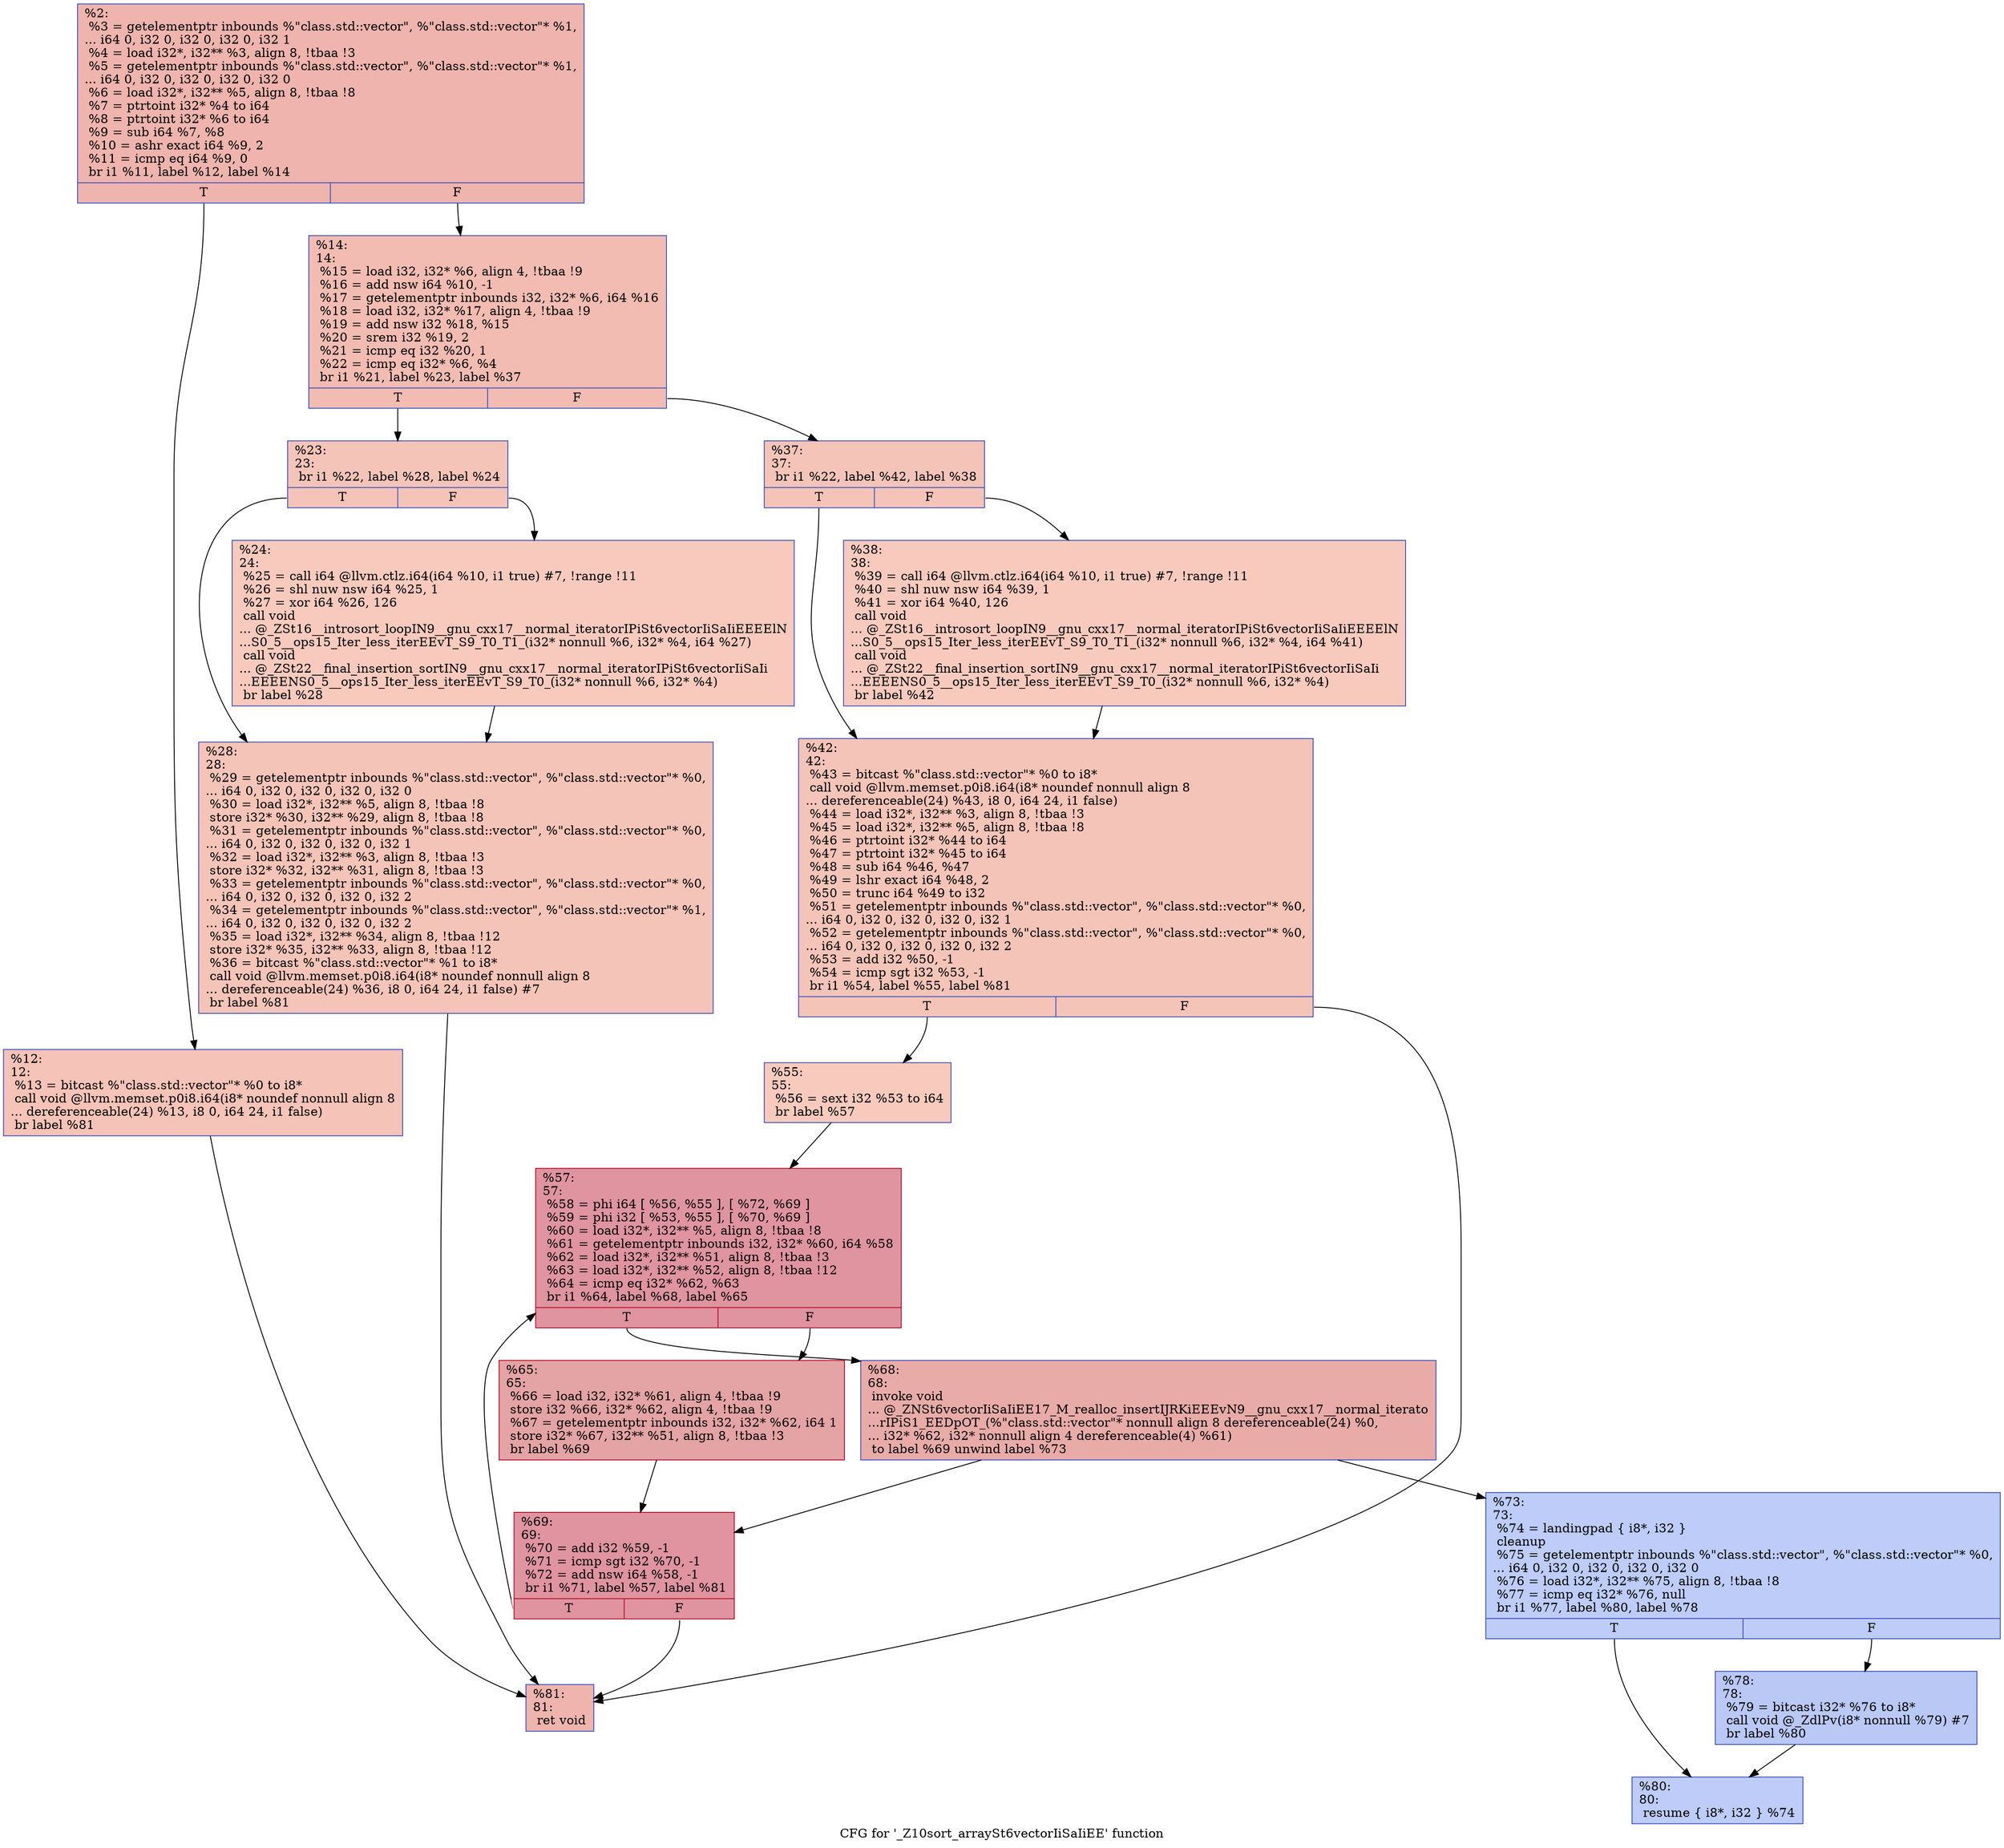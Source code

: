 digraph "CFG for '_Z10sort_arraySt6vectorIiSaIiEE' function" {
	label="CFG for '_Z10sort_arraySt6vectorIiSaIiEE' function";

	Node0x55d09c802560 [shape=record,color="#3d50c3ff", style=filled, fillcolor="#d8564670",label="{%2:\l  %3 = getelementptr inbounds %\"class.std::vector\", %\"class.std::vector\"* %1,\l... i64 0, i32 0, i32 0, i32 0, i32 1\l  %4 = load i32*, i32** %3, align 8, !tbaa !3\l  %5 = getelementptr inbounds %\"class.std::vector\", %\"class.std::vector\"* %1,\l... i64 0, i32 0, i32 0, i32 0, i32 0\l  %6 = load i32*, i32** %5, align 8, !tbaa !8\l  %7 = ptrtoint i32* %4 to i64\l  %8 = ptrtoint i32* %6 to i64\l  %9 = sub i64 %7, %8\l  %10 = ashr exact i64 %9, 2\l  %11 = icmp eq i64 %9, 0\l  br i1 %11, label %12, label %14\l|{<s0>T|<s1>F}}"];
	Node0x55d09c802560:s0 -> Node0x55d09c8038f0;
	Node0x55d09c802560:s1 -> Node0x55d09c803f30;
	Node0x55d09c8038f0 [shape=record,color="#3d50c3ff", style=filled, fillcolor="#e8765c70",label="{%12:\l12:                                               \l  %13 = bitcast %\"class.std::vector\"* %0 to i8*\l  call void @llvm.memset.p0i8.i64(i8* noundef nonnull align 8\l... dereferenceable(24) %13, i8 0, i64 24, i1 false)\l  br label %81\l}"];
	Node0x55d09c8038f0 -> Node0x55d09c8044b0;
	Node0x55d09c803f30 [shape=record,color="#3d50c3ff", style=filled, fillcolor="#e1675170",label="{%14:\l14:                                               \l  %15 = load i32, i32* %6, align 4, !tbaa !9\l  %16 = add nsw i64 %10, -1\l  %17 = getelementptr inbounds i32, i32* %6, i64 %16\l  %18 = load i32, i32* %17, align 4, !tbaa !9\l  %19 = add nsw i32 %18, %15\l  %20 = srem i32 %19, 2\l  %21 = icmp eq i32 %20, 1\l  %22 = icmp eq i32* %6, %4\l  br i1 %21, label %23, label %37\l|{<s0>T|<s1>F}}"];
	Node0x55d09c803f30:s0 -> Node0x55d09c805030;
	Node0x55d09c803f30:s1 -> Node0x55d09c8050c0;
	Node0x55d09c805030 [shape=record,color="#3d50c3ff", style=filled, fillcolor="#e97a5f70",label="{%23:\l23:                                               \l  br i1 %22, label %28, label %24\l|{<s0>T|<s1>F}}"];
	Node0x55d09c805030:s0 -> Node0x55d09c805200;
	Node0x55d09c805030:s1 -> Node0x55d09c805250;
	Node0x55d09c805250 [shape=record,color="#3d50c3ff", style=filled, fillcolor="#ef886b70",label="{%24:\l24:                                               \l  %25 = call i64 @llvm.ctlz.i64(i64 %10, i1 true) #7, !range !11\l  %26 = shl nuw nsw i64 %25, 1\l  %27 = xor i64 %26, 126\l  call void\l... @_ZSt16__introsort_loopIN9__gnu_cxx17__normal_iteratorIPiSt6vectorIiSaIiEEEElN\l...S0_5__ops15_Iter_less_iterEEvT_S9_T0_T1_(i32* nonnull %6, i32* %4, i64 %27)\l  call void\l... @_ZSt22__final_insertion_sortIN9__gnu_cxx17__normal_iteratorIPiSt6vectorIiSaIi\l...EEEENS0_5__ops15_Iter_less_iterEEvT_S9_T0_(i32* nonnull %6, i32* %4)\l  br label %28\l}"];
	Node0x55d09c805250 -> Node0x55d09c805200;
	Node0x55d09c805200 [shape=record,color="#3d50c3ff", style=filled, fillcolor="#e97a5f70",label="{%28:\l28:                                               \l  %29 = getelementptr inbounds %\"class.std::vector\", %\"class.std::vector\"* %0,\l... i64 0, i32 0, i32 0, i32 0, i32 0\l  %30 = load i32*, i32** %5, align 8, !tbaa !8\l  store i32* %30, i32** %29, align 8, !tbaa !8\l  %31 = getelementptr inbounds %\"class.std::vector\", %\"class.std::vector\"* %0,\l... i64 0, i32 0, i32 0, i32 0, i32 1\l  %32 = load i32*, i32** %3, align 8, !tbaa !3\l  store i32* %32, i32** %31, align 8, !tbaa !3\l  %33 = getelementptr inbounds %\"class.std::vector\", %\"class.std::vector\"* %0,\l... i64 0, i32 0, i32 0, i32 0, i32 2\l  %34 = getelementptr inbounds %\"class.std::vector\", %\"class.std::vector\"* %1,\l... i64 0, i32 0, i32 0, i32 0, i32 2\l  %35 = load i32*, i32** %34, align 8, !tbaa !12\l  store i32* %35, i32** %33, align 8, !tbaa !12\l  %36 = bitcast %\"class.std::vector\"* %1 to i8*\l  call void @llvm.memset.p0i8.i64(i8* noundef nonnull align 8\l... dereferenceable(24) %36, i8 0, i64 24, i1 false) #7\l  br label %81\l}"];
	Node0x55d09c805200 -> Node0x55d09c8044b0;
	Node0x55d09c8050c0 [shape=record,color="#3d50c3ff", style=filled, fillcolor="#e97a5f70",label="{%37:\l37:                                               \l  br i1 %22, label %42, label %38\l|{<s0>T|<s1>F}}"];
	Node0x55d09c8050c0:s0 -> Node0x55d09c807d50;
	Node0x55d09c8050c0:s1 -> Node0x55d09c807da0;
	Node0x55d09c807da0 [shape=record,color="#3d50c3ff", style=filled, fillcolor="#ef886b70",label="{%38:\l38:                                               \l  %39 = call i64 @llvm.ctlz.i64(i64 %10, i1 true) #7, !range !11\l  %40 = shl nuw nsw i64 %39, 1\l  %41 = xor i64 %40, 126\l  call void\l... @_ZSt16__introsort_loopIN9__gnu_cxx17__normal_iteratorIPiSt6vectorIiSaIiEEEElN\l...S0_5__ops15_Iter_less_iterEEvT_S9_T0_T1_(i32* nonnull %6, i32* %4, i64 %41)\l  call void\l... @_ZSt22__final_insertion_sortIN9__gnu_cxx17__normal_iteratorIPiSt6vectorIiSaIi\l...EEEENS0_5__ops15_Iter_less_iterEEvT_S9_T0_(i32* nonnull %6, i32* %4)\l  br label %42\l}"];
	Node0x55d09c807da0 -> Node0x55d09c807d50;
	Node0x55d09c807d50 [shape=record,color="#3d50c3ff", style=filled, fillcolor="#e97a5f70",label="{%42:\l42:                                               \l  %43 = bitcast %\"class.std::vector\"* %0 to i8*\l  call void @llvm.memset.p0i8.i64(i8* noundef nonnull align 8\l... dereferenceable(24) %43, i8 0, i64 24, i1 false)\l  %44 = load i32*, i32** %3, align 8, !tbaa !3\l  %45 = load i32*, i32** %5, align 8, !tbaa !8\l  %46 = ptrtoint i32* %44 to i64\l  %47 = ptrtoint i32* %45 to i64\l  %48 = sub i64 %46, %47\l  %49 = lshr exact i64 %48, 2\l  %50 = trunc i64 %49 to i32\l  %51 = getelementptr inbounds %\"class.std::vector\", %\"class.std::vector\"* %0,\l... i64 0, i32 0, i32 0, i32 0, i32 1\l  %52 = getelementptr inbounds %\"class.std::vector\", %\"class.std::vector\"* %0,\l... i64 0, i32 0, i32 0, i32 0, i32 2\l  %53 = add i32 %50, -1\l  %54 = icmp sgt i32 %53, -1\l  br i1 %54, label %55, label %81\l|{<s0>T|<s1>F}}"];
	Node0x55d09c807d50:s0 -> Node0x55d09c809280;
	Node0x55d09c807d50:s1 -> Node0x55d09c8044b0;
	Node0x55d09c809280 [shape=record,color="#3d50c3ff", style=filled, fillcolor="#ef886b70",label="{%55:\l55:                                               \l  %56 = sext i32 %53 to i64\l  br label %57\l}"];
	Node0x55d09c809280 -> Node0x55d09c8093f0;
	Node0x55d09c8093f0 [shape=record,color="#b70d28ff", style=filled, fillcolor="#b70d2870",label="{%57:\l57:                                               \l  %58 = phi i64 [ %56, %55 ], [ %72, %69 ]\l  %59 = phi i32 [ %53, %55 ], [ %70, %69 ]\l  %60 = load i32*, i32** %5, align 8, !tbaa !8\l  %61 = getelementptr inbounds i32, i32* %60, i64 %58\l  %62 = load i32*, i32** %51, align 8, !tbaa !3\l  %63 = load i32*, i32** %52, align 8, !tbaa !12\l  %64 = icmp eq i32* %62, %63\l  br i1 %64, label %68, label %65\l|{<s0>T|<s1>F}}"];
	Node0x55d09c8093f0:s0 -> Node0x55d09c809d60;
	Node0x55d09c8093f0:s1 -> Node0x55d09c809df0;
	Node0x55d09c809df0 [shape=record,color="#b70d28ff", style=filled, fillcolor="#c32e3170",label="{%65:\l65:                                               \l  %66 = load i32, i32* %61, align 4, !tbaa !9\l  store i32 %66, i32* %62, align 4, !tbaa !9\l  %67 = getelementptr inbounds i32, i32* %62, i64 1\l  store i32* %67, i32** %51, align 8, !tbaa !3\l  br label %69\l}"];
	Node0x55d09c809df0 -> Node0x55d09c8094b0;
	Node0x55d09c809d60 [shape=record,color="#3d50c3ff", style=filled, fillcolor="#cc403a70",label="{%68:\l68:                                               \l  invoke void\l... @_ZNSt6vectorIiSaIiEE17_M_realloc_insertIJRKiEEEvN9__gnu_cxx17__normal_iterato\l...rIPiS1_EEDpOT_(%\"class.std::vector\"* nonnull align 8 dereferenceable(24) %0,\l... i32* %62, i32* nonnull align 4 dereferenceable(4) %61)\l          to label %69 unwind label %73\l}"];
	Node0x55d09c809d60 -> Node0x55d09c8094b0;
	Node0x55d09c809d60 -> Node0x55d09c80a2e0;
	Node0x55d09c8094b0 [shape=record,color="#b70d28ff", style=filled, fillcolor="#b70d2870",label="{%69:\l69:                                               \l  %70 = add i32 %59, -1\l  %71 = icmp sgt i32 %70, -1\l  %72 = add nsw i64 %58, -1\l  br i1 %71, label %57, label %81\l|{<s0>T|<s1>F}}"];
	Node0x55d09c8094b0:s0 -> Node0x55d09c8093f0;
	Node0x55d09c8094b0:s1 -> Node0x55d09c8044b0;
	Node0x55d09c80a2e0 [shape=record,color="#3d50c3ff", style=filled, fillcolor="#6a8bef70",label="{%73:\l73:                                               \l  %74 = landingpad \{ i8*, i32 \}\l          cleanup\l  %75 = getelementptr inbounds %\"class.std::vector\", %\"class.std::vector\"* %0,\l... i64 0, i32 0, i32 0, i32 0, i32 0\l  %76 = load i32*, i32** %75, align 8, !tbaa !8\l  %77 = icmp eq i32* %76, null\l  br i1 %77, label %80, label %78\l|{<s0>T|<s1>F}}"];
	Node0x55d09c80a2e0:s0 -> Node0x55d09c80aa90;
	Node0x55d09c80a2e0:s1 -> Node0x55d09c80aae0;
	Node0x55d09c80aae0 [shape=record,color="#3d50c3ff", style=filled, fillcolor="#6282ea70",label="{%78:\l78:                                               \l  %79 = bitcast i32* %76 to i8*\l  call void @_ZdlPv(i8* nonnull %79) #7\l  br label %80\l}"];
	Node0x55d09c80aae0 -> Node0x55d09c80aa90;
	Node0x55d09c80aa90 [shape=record,color="#3d50c3ff", style=filled, fillcolor="#6a8bef70",label="{%80:\l80:                                               \l  resume \{ i8*, i32 \} %74\l}"];
	Node0x55d09c8044b0 [shape=record,color="#3d50c3ff", style=filled, fillcolor="#d8564670",label="{%81:\l81:                                               \l  ret void\l}"];
}
